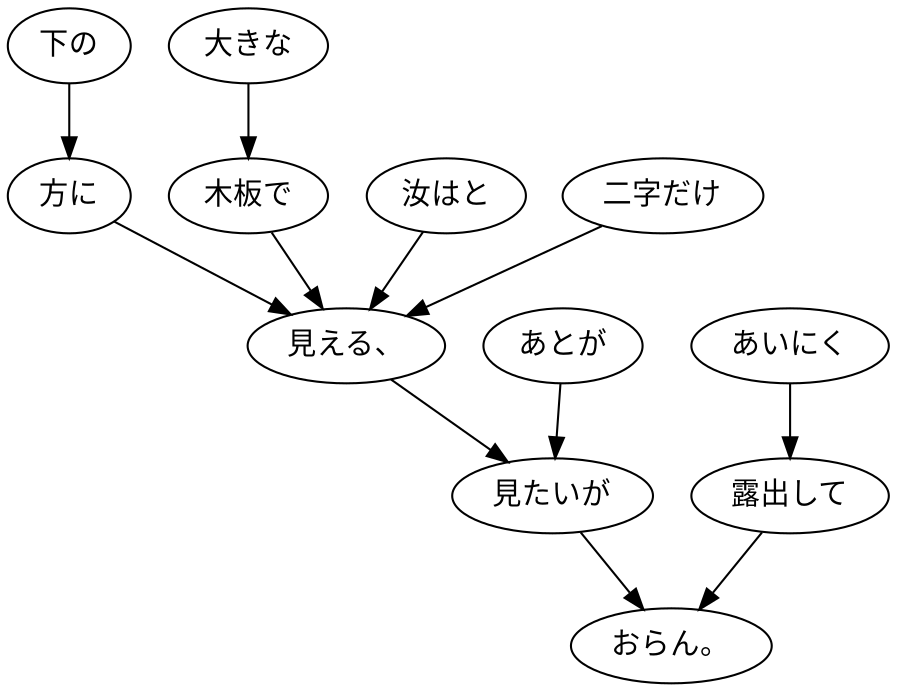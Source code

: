 digraph graph6559 {
	node0 [label="下の"];
	node1 [label="方に"];
	node2 [label="大きな"];
	node3 [label="木板で"];
	node4 [label="汝はと"];
	node5 [label="二字だけ"];
	node6 [label="見える、"];
	node7 [label="あとが"];
	node8 [label="見たいが"];
	node9 [label="あいにく"];
	node10 [label="露出して"];
	node11 [label="おらん。"];
	node0 -> node1;
	node1 -> node6;
	node2 -> node3;
	node3 -> node6;
	node4 -> node6;
	node5 -> node6;
	node6 -> node8;
	node7 -> node8;
	node8 -> node11;
	node9 -> node10;
	node10 -> node11;
}
